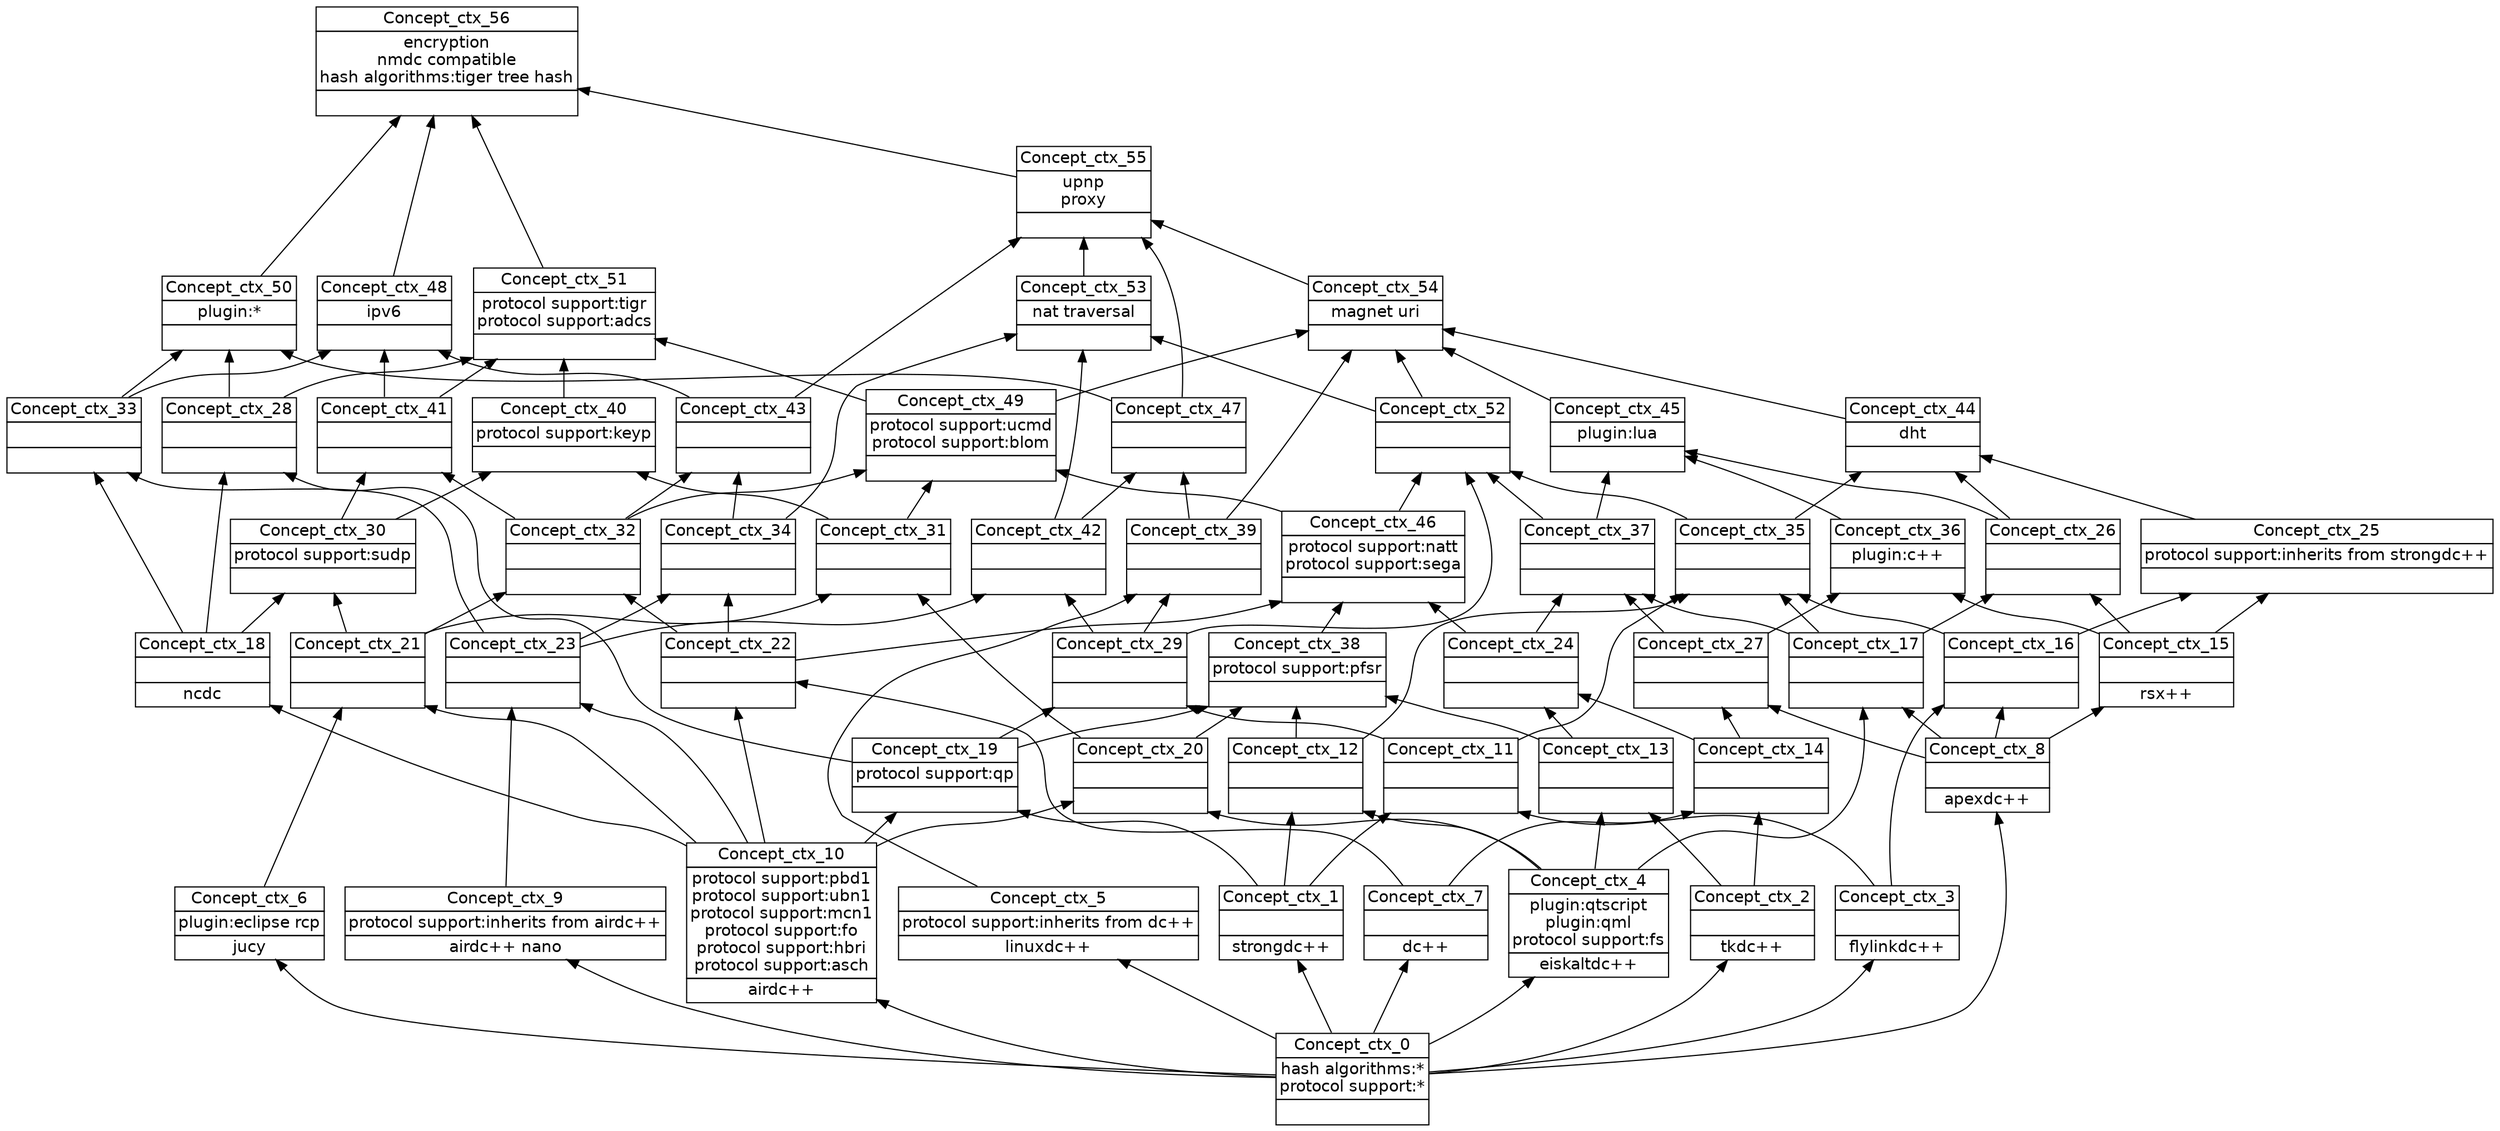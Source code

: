 digraph G { 
	rankdir=BT;
	margin=0;
	node [margin="0.03,0.03",fontname="DejaVu Sans"];
	ranksep=0.3;
	nodesep=0.2;
//graph[label="name:ctx,concept number:57,object number:12,attribute number:37"
0 [shape=none,label=<<table border="0" cellborder="1" cellspacing="0" port="p"><tr><td>Concept_ctx_56</td></tr><tr><td>encryption<br/>nmdc compatible<br/>hash algorithms:tiger tree hash<br/></td></tr><tr><td><br/></td></tr></table>>];
1 [shape=none,label=<<table border="0" cellborder="1" cellspacing="0" port="p"><tr><td>Concept_ctx_54</td></tr><tr><td>magnet uri<br/></td></tr><tr><td><br/></td></tr></table>>];
2 [shape=none,label=<<table border="0" cellborder="1" cellspacing="0" port="p"><tr><td>Concept_ctx_55</td></tr><tr><td>upnp<br/>proxy<br/></td></tr><tr><td><br/></td></tr></table>>];
3 [shape=none,label=<<table border="0" cellborder="1" cellspacing="0" port="p"><tr><td>Concept_ctx_52</td></tr><tr><td><br/></td></tr><tr><td><br/></td></tr></table>>];
4 [shape=none,label=<<table border="0" cellborder="1" cellspacing="0" port="p"><tr><td>Concept_ctx_53</td></tr><tr><td>nat traversal<br/></td></tr><tr><td><br/></td></tr></table>>];
5 [shape=none,label=<<table border="0" cellborder="1" cellspacing="0" port="p"><tr><td>Concept_ctx_35</td></tr><tr><td><br/></td></tr><tr><td><br/></td></tr></table>>];
6 [shape=none,label=<<table border="0" cellborder="1" cellspacing="0" port="p"><tr><td>Concept_ctx_44</td></tr><tr><td>dht<br/></td></tr><tr><td><br/></td></tr></table>>];
7 [shape=none,label=<<table border="0" cellborder="1" cellspacing="0" port="p"><tr><td>Concept_ctx_0</td></tr><tr><td>hash algorithms:*<br/>protocol support:*<br/></td></tr><tr><td><br/></td></tr></table>>];
8 [shape=none,label=<<table border="0" cellborder="1" cellspacing="0" port="p"><tr><td>Concept_ctx_22</td></tr><tr><td><br/></td></tr><tr><td><br/></td></tr></table>>];
9 [shape=none,label=<<table border="0" cellborder="1" cellspacing="0" port="p"><tr><td>Concept_ctx_32</td></tr><tr><td><br/></td></tr><tr><td><br/></td></tr></table>>];
10 [shape=none,label=<<table border="0" cellborder="1" cellspacing="0" port="p"><tr><td>Concept_ctx_34</td></tr><tr><td><br/></td></tr><tr><td><br/></td></tr></table>>];
11 [shape=none,label=<<table border="0" cellborder="1" cellspacing="0" port="p"><tr><td>Concept_ctx_43</td></tr><tr><td><br/></td></tr><tr><td><br/></td></tr></table>>];
12 [shape=none,label=<<table border="0" cellborder="1" cellspacing="0" port="p"><tr><td>Concept_ctx_48</td></tr><tr><td>ipv6<br/></td></tr><tr><td><br/></td></tr></table>>];
13 [shape=none,label=<<table border="0" cellborder="1" cellspacing="0" port="p"><tr><td>Concept_ctx_10</td></tr><tr><td>protocol support:pbd1<br/>protocol support:ubn1<br/>protocol support:mcn1<br/>protocol support:fo<br/>protocol support:hbri<br/>protocol support:asch<br/></td></tr><tr><td>airdc++<br/></td></tr></table>>];
14 [shape=none,label=<<table border="0" cellborder="1" cellspacing="0" port="p"><tr><td>Concept_ctx_11</td></tr><tr><td><br/></td></tr><tr><td><br/></td></tr></table>>];
15 [shape=none,label=<<table border="0" cellborder="1" cellspacing="0" port="p"><tr><td>Concept_ctx_29</td></tr><tr><td><br/></td></tr><tr><td><br/></td></tr></table>>];
16 [shape=none,label=<<table border="0" cellborder="1" cellspacing="0" port="p"><tr><td>Concept_ctx_39</td></tr><tr><td><br/></td></tr><tr><td><br/></td></tr></table>>];
17 [shape=none,label=<<table border="0" cellborder="1" cellspacing="0" port="p"><tr><td>Concept_ctx_23</td></tr><tr><td><br/></td></tr><tr><td><br/></td></tr></table>>];
18 [shape=none,label=<<table border="0" cellborder="1" cellspacing="0" port="p"><tr><td>Concept_ctx_42</td></tr><tr><td><br/></td></tr><tr><td><br/></td></tr></table>>];
19 [shape=none,label=<<table border="0" cellborder="1" cellspacing="0" port="p"><tr><td>Concept_ctx_47</td></tr><tr><td><br/></td></tr><tr><td><br/></td></tr></table>>];
20 [shape=none,label=<<table border="0" cellborder="1" cellspacing="0" port="p"><tr><td>Concept_ctx_33</td></tr><tr><td><br/></td></tr><tr><td><br/></td></tr></table>>];
21 [shape=none,label=<<table border="0" cellborder="1" cellspacing="0" port="p"><tr><td>Concept_ctx_50</td></tr><tr><td>plugin:*<br/></td></tr><tr><td><br/></td></tr></table>>];
22 [shape=none,label=<<table border="0" cellborder="1" cellspacing="0" port="p"><tr><td>Concept_ctx_7</td></tr><tr><td><br/></td></tr><tr><td>dc++<br/></td></tr></table>>];
23 [shape=none,label=<<table border="0" cellborder="1" cellspacing="0" port="p"><tr><td>Concept_ctx_8</td></tr><tr><td><br/></td></tr><tr><td>apexdc++<br/></td></tr></table>>];
24 [shape=none,label=<<table border="0" cellborder="1" cellspacing="0" port="p"><tr><td>Concept_ctx_27</td></tr><tr><td><br/></td></tr><tr><td><br/></td></tr></table>>];
25 [shape=none,label=<<table border="0" cellborder="1" cellspacing="0" port="p"><tr><td>Concept_ctx_15</td></tr><tr><td><br/></td></tr><tr><td>rsx++<br/></td></tr></table>>];
26 [shape=none,label=<<table border="0" cellborder="1" cellspacing="0" port="p"><tr><td>Concept_ctx_36</td></tr><tr><td>plugin:c++<br/></td></tr><tr><td><br/></td></tr></table>>];
27 [shape=none,label=<<table border="0" cellborder="1" cellspacing="0" port="p"><tr><td>Concept_ctx_17</td></tr><tr><td><br/></td></tr><tr><td><br/></td></tr></table>>];
28 [shape=none,label=<<table border="0" cellborder="1" cellspacing="0" port="p"><tr><td>Concept_ctx_37</td></tr><tr><td><br/></td></tr><tr><td><br/></td></tr></table>>];
29 [shape=none,label=<<table border="0" cellborder="1" cellspacing="0" port="p"><tr><td>Concept_ctx_26</td></tr><tr><td><br/></td></tr><tr><td><br/></td></tr></table>>];
30 [shape=none,label=<<table border="0" cellborder="1" cellspacing="0" port="p"><tr><td>Concept_ctx_45</td></tr><tr><td>plugin:lua<br/></td></tr><tr><td><br/></td></tr></table>>];
31 [shape=none,label=<<table border="0" cellborder="1" cellspacing="0" port="p"><tr><td>Concept_ctx_6</td></tr><tr><td>plugin:eclipse rcp<br/></td></tr><tr><td>jucy<br/></td></tr></table>>];
32 [shape=none,label=<<table border="0" cellborder="1" cellspacing="0" port="p"><tr><td>Concept_ctx_4</td></tr><tr><td>plugin:qtscript<br/>plugin:qml<br/>protocol support:fs<br/></td></tr><tr><td>eiskaltdc++<br/></td></tr></table>>];
33 [shape=none,label=<<table border="0" cellborder="1" cellspacing="0" port="p"><tr><td>Concept_ctx_1</td></tr><tr><td><br/></td></tr><tr><td>strongdc++<br/></td></tr></table>>];
34 [shape=none,label=<<table border="0" cellborder="1" cellspacing="0" port="p"><tr><td>Concept_ctx_19</td></tr><tr><td>protocol support:qp<br/></td></tr><tr><td><br/></td></tr></table>>];
35 [shape=none,label=<<table border="0" cellborder="1" cellspacing="0" port="p"><tr><td>Concept_ctx_12</td></tr><tr><td><br/></td></tr><tr><td><br/></td></tr></table>>];
36 [shape=none,label=<<table border="0" cellborder="1" cellspacing="0" port="p"><tr><td>Concept_ctx_14</td></tr><tr><td><br/></td></tr><tr><td><br/></td></tr></table>>];
37 [shape=none,label=<<table border="0" cellborder="1" cellspacing="0" port="p"><tr><td>Concept_ctx_24</td></tr><tr><td><br/></td></tr><tr><td><br/></td></tr></table>>];
38 [shape=none,label=<<table border="0" cellborder="1" cellspacing="0" port="p"><tr><td>Concept_ctx_46</td></tr><tr><td>protocol support:natt<br/>protocol support:sega<br/></td></tr><tr><td><br/></td></tr></table>>];
39 [shape=none,label=<<table border="0" cellborder="1" cellspacing="0" port="p"><tr><td>Concept_ctx_49</td></tr><tr><td>protocol support:ucmd<br/>protocol support:blom<br/></td></tr><tr><td><br/></td></tr></table>>];
40 [shape=none,label=<<table border="0" cellborder="1" cellspacing="0" port="p"><tr><td>Concept_ctx_18</td></tr><tr><td><br/></td></tr><tr><td>ncdc<br/></td></tr></table>>];
41 [shape=none,label=<<table border="0" cellborder="1" cellspacing="0" port="p"><tr><td>Concept_ctx_41</td></tr><tr><td><br/></td></tr><tr><td><br/></td></tr></table>>];
42 [shape=none,label=<<table border="0" cellborder="1" cellspacing="0" port="p"><tr><td>Concept_ctx_28</td></tr><tr><td><br/></td></tr><tr><td><br/></td></tr></table>>];
43 [shape=none,label=<<table border="0" cellborder="1" cellspacing="0" port="p"><tr><td>Concept_ctx_51</td></tr><tr><td>protocol support:tigr<br/>protocol support:adcs<br/></td></tr><tr><td><br/></td></tr></table>>];
44 [shape=none,label=<<table border="0" cellborder="1" cellspacing="0" port="p"><tr><td>Concept_ctx_2</td></tr><tr><td><br/></td></tr><tr><td>tkdc++<br/></td></tr></table>>];
45 [shape=none,label=<<table border="0" cellborder="1" cellspacing="0" port="p"><tr><td>Concept_ctx_13</td></tr><tr><td><br/></td></tr><tr><td><br/></td></tr></table>>];
46 [shape=none,label=<<table border="0" cellborder="1" cellspacing="0" port="p"><tr><td>Concept_ctx_38</td></tr><tr><td>protocol support:pfsr<br/></td></tr><tr><td><br/></td></tr></table>>];
47 [shape=none,label=<<table border="0" cellborder="1" cellspacing="0" port="p"><tr><td>Concept_ctx_20</td></tr><tr><td><br/></td></tr><tr><td><br/></td></tr></table>>];
48 [shape=none,label=<<table border="0" cellborder="1" cellspacing="0" port="p"><tr><td>Concept_ctx_21</td></tr><tr><td><br/></td></tr><tr><td><br/></td></tr></table>>];
49 [shape=none,label=<<table border="0" cellborder="1" cellspacing="0" port="p"><tr><td>Concept_ctx_31</td></tr><tr><td><br/></td></tr><tr><td><br/></td></tr></table>>];
50 [shape=none,label=<<table border="0" cellborder="1" cellspacing="0" port="p"><tr><td>Concept_ctx_30</td></tr><tr><td>protocol support:sudp<br/></td></tr><tr><td><br/></td></tr></table>>];
51 [shape=none,label=<<table border="0" cellborder="1" cellspacing="0" port="p"><tr><td>Concept_ctx_40</td></tr><tr><td>protocol support:keyp<br/></td></tr><tr><td><br/></td></tr></table>>];
52 [shape=none,label=<<table border="0" cellborder="1" cellspacing="0" port="p"><tr><td>Concept_ctx_9</td></tr><tr><td>protocol support:inherits from airdc++<br/></td></tr><tr><td>airdc++ nano<br/></td></tr></table>>];
53 [shape=none,label=<<table border="0" cellborder="1" cellspacing="0" port="p"><tr><td>Concept_ctx_3</td></tr><tr><td><br/></td></tr><tr><td>flylinkdc++<br/></td></tr></table>>];
54 [shape=none,label=<<table border="0" cellborder="1" cellspacing="0" port="p"><tr><td>Concept_ctx_16</td></tr><tr><td><br/></td></tr><tr><td><br/></td></tr></table>>];
55 [shape=none,label=<<table border="0" cellborder="1" cellspacing="0" port="p"><tr><td>Concept_ctx_25</td></tr><tr><td>protocol support:inherits from strongdc++<br/></td></tr><tr><td><br/></td></tr></table>>];
56 [shape=none,label=<<table border="0" cellborder="1" cellspacing="0" port="p"><tr><td>Concept_ctx_5</td></tr><tr><td>protocol support:inherits from dc++<br/></td></tr><tr><td>linuxdc++<br/></td></tr></table>>];
	12:p -> 0:p
	21:p -> 0:p
	43:p -> 0:p
	2:p -> 0:p
	3:p -> 1:p
	16:p -> 1:p
	39:p -> 1:p
	6:p -> 1:p
	30:p -> 1:p
	1:p -> 2:p
	11:p -> 2:p
	19:p -> 2:p
	4:p -> 2:p
	15:p -> 3:p
	38:p -> 3:p
	5:p -> 3:p
	28:p -> 3:p
	3:p -> 4:p
	10:p -> 4:p
	18:p -> 4:p
	14:p -> 5:p
	35:p -> 5:p
	27:p -> 5:p
	54:p -> 5:p
	5:p -> 6:p
	29:p -> 6:p
	55:p -> 6:p
	13:p -> 8:p
	22:p -> 8:p
	8:p -> 9:p
	48:p -> 9:p
	8:p -> 10:p
	17:p -> 10:p
	9:p -> 11:p
	10:p -> 11:p
	41:p -> 12:p
	11:p -> 12:p
	20:p -> 12:p
	7:p -> 13:p
	33:p -> 14:p
	53:p -> 14:p
	34:p -> 15:p
	14:p -> 15:p
	15:p -> 16:p
	56:p -> 16:p
	13:p -> 17:p
	52:p -> 17:p
	15:p -> 18:p
	17:p -> 18:p
	16:p -> 19:p
	18:p -> 19:p
	40:p -> 20:p
	17:p -> 20:p
	42:p -> 21:p
	19:p -> 21:p
	20:p -> 21:p
	7:p -> 22:p
	7:p -> 23:p
	23:p -> 24:p
	36:p -> 24:p
	23:p -> 25:p
	24:p -> 26:p
	25:p -> 26:p
	23:p -> 27:p
	32:p -> 27:p
	27:p -> 28:p
	24:p -> 28:p
	37:p -> 28:p
	27:p -> 29:p
	25:p -> 29:p
	28:p -> 30:p
	29:p -> 30:p
	26:p -> 30:p
	7:p -> 31:p
	7:p -> 32:p
	7:p -> 33:p
	13:p -> 34:p
	33:p -> 34:p
	33:p -> 35:p
	32:p -> 35:p
	22:p -> 36:p
	44:p -> 36:p
	36:p -> 37:p
	45:p -> 37:p
	37:p -> 38:p
	8:p -> 38:p
	46:p -> 38:p
	38:p -> 39:p
	9:p -> 39:p
	49:p -> 39:p
	13:p -> 40:p
	9:p -> 41:p
	50:p -> 41:p
	34:p -> 42:p
	40:p -> 42:p
	39:p -> 43:p
	41:p -> 43:p
	42:p -> 43:p
	51:p -> 43:p
	7:p -> 44:p
	32:p -> 45:p
	44:p -> 45:p
	35:p -> 46:p
	45:p -> 46:p
	34:p -> 46:p
	47:p -> 46:p
	13:p -> 47:p
	32:p -> 47:p
	13:p -> 48:p
	31:p -> 48:p
	47:p -> 49:p
	48:p -> 49:p
	48:p -> 50:p
	40:p -> 50:p
	49:p -> 51:p
	50:p -> 51:p
	7:p -> 52:p
	7:p -> 53:p
	53:p -> 54:p
	23:p -> 54:p
	54:p -> 55:p
	25:p -> 55:p
	7:p -> 56:p
}